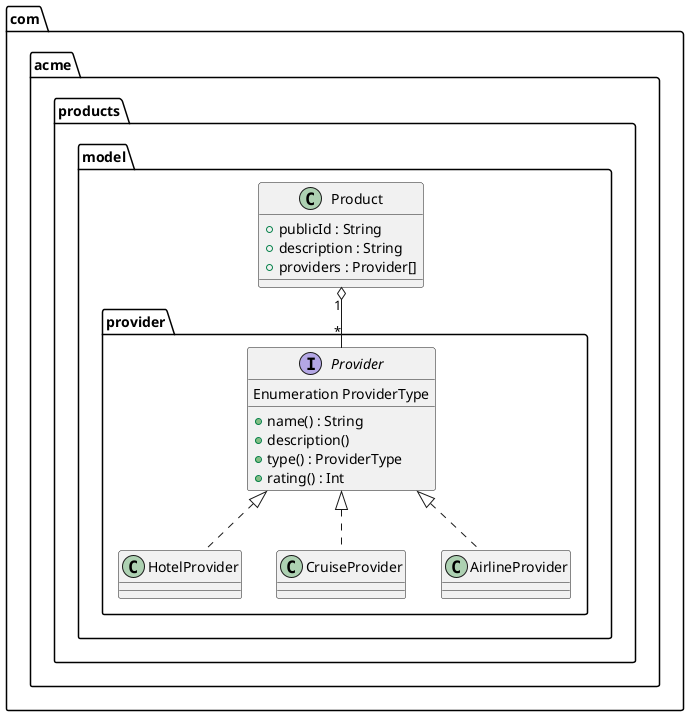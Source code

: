 @startuml

package com.acme.products.model.provider {
    interface Provider {
        Enumeration ProviderType
        + name() : String
        + description()
        + type() : ProviderType
        + rating() : Int
    }

    class HotelProvider implements Provider
    class CruiseProvider implements Provider
    class AirlineProvider implements Provider
}

package com.acme.products.model {
   class Product {
    + publicId : String
    + description : String
    + providers : Provider[]
   }

   Product "1" o-- "*" Provider
}

'title   "\n\nClass diagram for Products model\n\n"
'footer  "Part of the course on Microservices"
@enduml